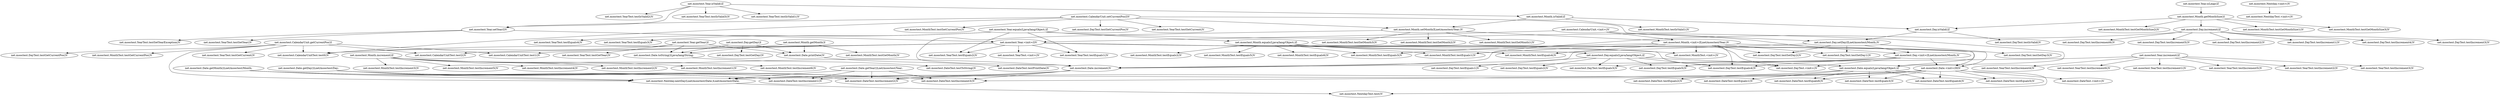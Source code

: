 digraph cmd_method {
	"net.mooctest.Date.equals(Ljava/lang/Object;)Z" -> "net.mooctest.DateTest.testEquals2()V";
	"net.mooctest.Nextday.nextDay(Lnet/mooctest/Date;)Lnet/mooctest/Date;" -> "net.mooctest.NextdayTest.test()V";
	"net.mooctest.Month.getMonthSize()I" -> "net.mooctest.Day.isValid()Z";
	"net.mooctest.Month.increment()Z" -> "net.mooctest.MonthTest.testIncrement2()V";
	"net.mooctest.Day.equals(Ljava/lang/Object;)Z" -> "net.mooctest.DayTest.testEquals1()V";
	"net.mooctest.Date.<init>(III)V" -> "net.mooctest.DateTest.testIncrement2()V";
	"net.mooctest.Day.increment()Z" -> "net.mooctest.DayTest.testIncrement3()V";
	"net.mooctest.Year.equals(Ljava/lang/Object;)Z" -> "net.mooctest.YearTest.testEquals2()V";
	"net.mooctest.Month.getMonthSize()I" -> "net.mooctest.MonthTest.testGetMonthSize1()V";
	"net.mooctest.Day.setDay(ILnet/mooctest/Month;)V" -> "net.mooctest.Date.increment()V";
	"net.mooctest.Date.increment()V" -> "net.mooctest.DateTest.testIncrement1()V";
	"net.mooctest.CalendarUnit.getCurrentPos()I" -> "net.mooctest.Nextday.nextDay(Lnet/mooctest/Date;)Lnet/mooctest/Date;";
	"net.mooctest.Date.<init>(III)V" -> "net.mooctest.DateTest.testEquals6()V";
	"net.mooctest.Day.<init>(ILnet/mooctest/Month;)V" -> "net.mooctest.Date.<init>(III)V";
	"net.mooctest.Month.<init>(ILnet/mooctest/Year;)V" -> "net.mooctest.MonthTest.testEquals1()V";
	"net.mooctest.Month.setMonth(ILnet/mooctest/Year;)V" -> "net.mooctest.MonthTest.testSetMonth3()V";
	"net.mooctest.Date.increment()V" -> "net.mooctest.DateTest.testIncrement2()V";
	"net.mooctest.Month.increment()Z" -> "net.mooctest.MonthTest.testIncrement1()V";
	"net.mooctest.Year.<init>(I)V" -> "net.mooctest.YearTest.<init>()V";
	"net.mooctest.Month.increment()Z" -> "net.mooctest.Date.increment()V";
	"net.mooctest.Day.<init>(ILnet/mooctest/Month;)V" -> "net.mooctest.DayTest.testEquals3()V";
	"net.mooctest.Month.isValid()Z" -> "net.mooctest.Month.setMonth(ILnet/mooctest/Year;)V";
	"net.mooctest.Month.<init>(ILnet/mooctest/Year;)V" -> "net.mooctest.DayTest.testEquals4()V";
	"net.mooctest.Year.getYear()I" -> "net.mooctest.Date.toString()Ljava/lang/String;";
	"net.mooctest.Year.increment()Z" -> "net.mooctest.YearTest.testIncrement5()V";
	"net.mooctest.Month.<init>(ILnet/mooctest/Year;)V" -> "net.mooctest.DayTest.testSetDay2()V";
	"net.mooctest.Year.equals(Ljava/lang/Object;)Z" -> "net.mooctest.Date.equals(Ljava/lang/Object;)Z";
	"net.mooctest.Year.setYear(I)V" -> "net.mooctest.Year.<init>(I)V";
	"net.mooctest.Date.equals(Ljava/lang/Object;)Z" -> "net.mooctest.DateTest.testEquals3()V";
	"net.mooctest.Year.increment()Z" -> "net.mooctest.YearTest.testIncrement2()V";
	"net.mooctest.Day.getDay()I" -> "net.mooctest.Date.toString()Ljava/lang/String;";
	"net.mooctest.Month.setMonth(ILnet/mooctest/Year;)V" -> "net.mooctest.MonthTest.testSetMonth2()V";
	"net.mooctest.CalendarUnit.getCurrentPos()I" -> "net.mooctest.CalendarUnitTest.test0()V";
	"net.mooctest.Month.increment()Z" -> "net.mooctest.MonthTest.testIncrement6()V";
	"net.mooctest.Day.isValid()Z" -> "net.mooctest.Day.setDay(ILnet/mooctest/Month;)V";
	"net.mooctest.Date.getMonth()Lnet/mooctest/Month;" -> "net.mooctest.DateTest.testIncrement2()V";
	"net.mooctest.Date.<init>(III)V" -> "net.mooctest.DateTest.testIncrement3()V";
	"net.mooctest.Year.getYear()I" -> "net.mooctest.YearTest.testGetYear()V";
	"net.mooctest.Month.increment()Z" -> "net.mooctest.MonthTest.testIncrement3()V";
	"net.mooctest.Year.getYear()I" -> "net.mooctest.CalendarUnitTest.test0()V";
	"net.mooctest.Day.increment()Z" -> "net.mooctest.DayTest.testIncrement6()V";
	"net.mooctest.Month.equals(Ljava/lang/Object;)Z" -> "net.mooctest.Day.equals(Ljava/lang/Object;)Z";
	"net.mooctest.Year.increment()Z" -> "net.mooctest.Date.increment()V";
	"net.mooctest.Date.getDay()Lnet/mooctest/Day;" -> "net.mooctest.DateTest.testIncrement1()V";
	"net.mooctest.Year.increment()Z" -> "net.mooctest.YearTest.testIncrement3()V";
	"net.mooctest.Day.increment()Z" -> "net.mooctest.DayTest.testIncrement5()V";
	"net.mooctest.Date.printDate()V" -> "net.mooctest.DateTest.testPrintDate()V";
	"net.mooctest.Month.<init>(ILnet/mooctest/Year;)V" -> "net.mooctest.MonthTest.testEquals4()V";
	"net.mooctest.CalendarUnit.setCurrentPos(I)V" -> "net.mooctest.Year.setYear(I)V";
	"net.mooctest.Month.equals(Ljava/lang/Object;)Z" -> "net.mooctest.MonthTest.testEquals6()V";
	"net.mooctest.Year.increment()Z" -> "net.mooctest.YearTest.testIncrement4()V";
	"net.mooctest.Day.isValid()Z" -> "net.mooctest.DayTest.testIsValid()V";
	"net.mooctest.Date.<init>(III)V" -> "net.mooctest.NextdayTest.test()V";
	"net.mooctest.CalendarUnit.setCurrentPos(I)V" -> "net.mooctest.Month.setMonth(ILnet/mooctest/Year;)V";
	"net.mooctest.CalendarUnit.setCurrentPos(I)V" -> "net.mooctest.YearTest.testSetCurrent()V";
	"net.mooctest.Year.<init>(I)V" -> "net.mooctest.Date.<init>(III)V";
	"net.mooctest.Date.getDay()Lnet/mooctest/Day;" -> "net.mooctest.Nextday.nextDay(Lnet/mooctest/Date;)Lnet/mooctest/Date;";
	"net.mooctest.Date.getMonth()Lnet/mooctest/Month;" -> "net.mooctest.DateTest.testIncrement3()V";
	"net.mooctest.Year.setYear(I)V" -> "net.mooctest.YearTest.testSetYearException()V";
	"net.mooctest.Day.setDay(ILnet/mooctest/Month;)V" -> "net.mooctest.Day.<init>(ILnet/mooctest/Month;)V";
	"net.mooctest.Date.equals(Ljava/lang/Object;)Z" -> "net.mooctest.DateTest.testEquals1()V";
	"net.mooctest.Day.equals(Ljava/lang/Object;)Z" -> "net.mooctest.DayTest.testEquals4()V";
	"net.mooctest.Day.increment()Z" -> "net.mooctest.DayTest.testIncrement2()V";
	"net.mooctest.CalendarUnit.setCurrentPos(I)V" -> "net.mooctest.CalendarUnitTest.test0()V";
	"net.mooctest.Date.increment()V" -> "net.mooctest.DateTest.testIncrement3()V";
	"net.mooctest.Date.<init>(III)V" -> "net.mooctest.DateTest.<init>()V";
	"net.mooctest.Date.getYear()Lnet/mooctest/Year;" -> "net.mooctest.Nextday.nextDay(Lnet/mooctest/Date;)Lnet/mooctest/Date;";
	"net.mooctest.Year.increment()Z" -> "net.mooctest.YearTest.testIncrement6()V";
	"net.mooctest.CalendarUnit.setCurrentPos(I)V" -> "net.mooctest.MonthTest.testSetCurrentPos()V";
	"net.mooctest.Month.getMonthSize()I" -> "net.mooctest.Day.increment()Z";
	"net.mooctest.Day.getDay()I" -> "net.mooctest.DayTest.testGetDay()V";
	"net.mooctest.Month.<init>(ILnet/mooctest/Year;)V" -> "net.mooctest.Date.<init>(III)V";
	"net.mooctest.Date.<init>(III)V" -> "net.mooctest.DateTest.testEquals4()V";
	"net.mooctest.CalendarUnit.getCurrentPos()I" -> "net.mooctest.CalendarUnitTest.test2()V";
	"net.mooctest.Day.getDay()I" -> "net.mooctest.Date.printDate()V";
	"net.mooctest.Month.getMonth()I" -> "net.mooctest.Date.printDate()V";
	"net.mooctest.CalendarUnit.getCurrentPos()I" -> "net.mooctest.YearTest.testGetCurrent()V";
	"net.mooctest.Day.equals(Ljava/lang/Object;)Z" -> "net.mooctest.DayTest.testEquals3()V";
	"net.mooctest.Year.<init>(I)V" -> "net.mooctest.CalendarUnitTest.test2()V";
	"net.mooctest.Year.<init>(I)V" -> "net.mooctest.YearTest.testEquals2()V";
	"net.mooctest.Year.increment()Z" -> "net.mooctest.YearTest.testIncrement1()V";
	"net.mooctest.CalendarUnit.<init>()V" -> "net.mooctest.Month.<init>(ILnet/mooctest/Year;)V";
	"net.mooctest.Month.<init>(ILnet/mooctest/Year;)V" -> "net.mooctest.DayTest.testSetDay1()V";
	"net.mooctest.Year.isValid()Z" -> "net.mooctest.Month.isValid()Z";
	"net.mooctest.CalendarUnit.getCurrentPos()I" -> "net.mooctest.DayTest.testGetCurrentPos()V";
	"net.mooctest.Year.isValid()Z" -> "net.mooctest.Year.setYear(I)V";
	"net.mooctest.Day.setDay(ILnet/mooctest/Month;)V" -> "net.mooctest.DayTest.testSetDay3()V";
	"net.mooctest.Month.setMonth(ILnet/mooctest/Year;)V" -> "net.mooctest.Month.<init>(ILnet/mooctest/Year;)V";
	"net.mooctest.Date.equals(Ljava/lang/Object;)Z" -> "net.mooctest.DateTest.testEquals5()V";
	"net.mooctest.Year.equals(Ljava/lang/Object;)Z" -> "net.mooctest.YearTest.testEquals3()V";
	"net.mooctest.Month.<init>(ILnet/mooctest/Year;)V" -> "net.mooctest.MonthTest.testEquals3()V";
	"net.mooctest.Year.isValid()Z" -> "net.mooctest.YearTest.testIsValid2()V";
	"net.mooctest.Month.equals(Ljava/lang/Object;)Z" -> "net.mooctest.Date.equals(Ljava/lang/Object;)Z";
	"net.mooctest.Day.setDay(ILnet/mooctest/Month;)V" -> "net.mooctest.DayTest.testSetDay1()V";
	"net.mooctest.Date.<init>(III)V" -> "net.mooctest.DateTest.testEquals5()V";
	"net.mooctest.Month.getMonthSize()I" -> "net.mooctest.MonthTest.testGetMonthSize3()V";
	"net.mooctest.CalendarUnit.<init>()V" -> "net.mooctest.Year.<init>(I)V";
	"net.mooctest.Year.equals(Ljava/lang/Object;)Z" -> "net.mooctest.Month.equals(Ljava/lang/Object;)Z";
	"net.mooctest.Year.<init>(I)V" -> "net.mooctest.CalendarUnitTest.test0()V";
	"net.mooctest.Month.getMonthSize()I" -> "net.mooctest.MonthTest.testGetMonthSize2()V";
	"net.mooctest.Date.getYear()Lnet/mooctest/Year;" -> "net.mooctest.DateTest.testIncrement1()V";
	"net.mooctest.Year.isValid()Z" -> "net.mooctest.YearTest.testIsValid3()V";
	"net.mooctest.CalendarUnit.setCurrentPos(I)V" -> "net.mooctest.DayTest.testSetCurrentPos()V";
	"net.mooctest.Day.equals(Ljava/lang/Object;)Z" -> "net.mooctest.DayTest.testEquals5()V";
	"net.mooctest.Month.isValid()Z" -> "net.mooctest.MonthTest.testIsValid1()V";
	"net.mooctest.Year.<init>(I)V" -> "net.mooctest.YearTest.testEquals1()V";
	"net.mooctest.Date.getMonth()Lnet/mooctest/Month;" -> "net.mooctest.Nextday.nextDay(Lnet/mooctest/Date;)Lnet/mooctest/Date;";
	"net.mooctest.Year.getYear()I" -> "net.mooctest.Date.printDate()V";
	"net.mooctest.CalendarUnit.setCurrentPos(I)V" -> "net.mooctest.Day.setDay(ILnet/mooctest/Month;)V";
	"net.mooctest.Day.<init>(ILnet/mooctest/Month;)V" -> "net.mooctest.DayTest.<init>()V";
	"net.mooctest.Day.<init>(ILnet/mooctest/Month;)V" -> "net.mooctest.DayTest.testEquals4()V";
	"net.mooctest.Nextday.<init>()V" -> "net.mooctest.NextdayTest.<init>()V";
	"net.mooctest.Month.setMonth(ILnet/mooctest/Year;)V" -> "net.mooctest.MonthTest.testSetMonth1()V";
	"net.mooctest.Year.<init>(I)V" -> "net.mooctest.MonthTest.<init>()V";
	"net.mooctest.Date.getYear()Lnet/mooctest/Year;" -> "net.mooctest.DateTest.testIncrement3()V";
	"net.mooctest.Year.<init>(I)V" -> "net.mooctest.CalendarUnitTest.test1()V";
	"net.mooctest.CalendarUnit.getCurrentPos()I" -> "net.mooctest.CalendarUnitTest.test1()V";
	"net.mooctest.Year.equals(Ljava/lang/Object;)Z" -> "net.mooctest.YearTest.testEquals1()V";
	"net.mooctest.Month.setMonth(ILnet/mooctest/Year;)V" -> "net.mooctest.Date.increment()V";
	"net.mooctest.Day.increment()Z" -> "net.mooctest.DayTest.testIncrement1()V";
	"net.mooctest.Month.increment()Z" -> "net.mooctest.MonthTest.testIncrement5()V";
	"net.mooctest.Day.equals(Ljava/lang/Object;)Z" -> "net.mooctest.Date.equals(Ljava/lang/Object;)Z";
	"net.mooctest.Month.equals(Ljava/lang/Object;)Z" -> "net.mooctest.MonthTest.testEquals4()V";
	"net.mooctest.Date.getYear()Lnet/mooctest/Year;" -> "net.mooctest.DateTest.testIncrement2()V";
	"net.mooctest.Day.increment()Z" -> "net.mooctest.Date.increment()V";
	"net.mooctest.Year.isLeap()Z" -> "net.mooctest.Month.getMonthSize()I";
	"net.mooctest.Date.<init>(III)V" -> "net.mooctest.DateTest.testEquals3()V";
	"net.mooctest.Date.getDay()Lnet/mooctest/Day;" -> "net.mooctest.DateTest.testIncrement2()V";
	"net.mooctest.Month.getMonth()I" -> "net.mooctest.MonthTest.testGetMonth()V";
	"net.mooctest.Month.equals(Ljava/lang/Object;)Z" -> "net.mooctest.MonthTest.testEquals1()V";
	"net.mooctest.Month.equals(Ljava/lang/Object;)Z" -> "net.mooctest.MonthTest.testEquals2()V";
	"net.mooctest.CalendarUnit.getCurrentPos()I" -> "net.mooctest.MonthTest.testGetCurrentPos()V";
	"net.mooctest.Month.<init>(ILnet/mooctest/Year;)V" -> "net.mooctest.DayTest.<init>()V";
	"net.mooctest.Year.<init>(I)V" -> "net.mooctest.DayTest.<init>()V";
	"net.mooctest.Date.toString()Ljava/lang/String;" -> "net.mooctest.DateTest.testToString()V";
	"net.mooctest.Year.setYear(I)V" -> "net.mooctest.YearTest.testSetYear()V";
	"net.mooctest.Day.<init>(ILnet/mooctest/Month;)V" -> "net.mooctest.DayTest.testEquals5()V";
	"net.mooctest.Date.getMonth()Lnet/mooctest/Month;" -> "net.mooctest.DateTest.testIncrement1()V";
	"net.mooctest.Date.<init>(III)V" -> "net.mooctest.Nextday.nextDay(Lnet/mooctest/Date;)Lnet/mooctest/Date;";
	"net.mooctest.Day.equals(Ljava/lang/Object;)Z" -> "net.mooctest.DayTest.testEquals2()V";
	"net.mooctest.Date.getDay()Lnet/mooctest/Day;" -> "net.mooctest.DateTest.testIncrement3()V";
	"net.mooctest.Month.isValid()Z" -> "net.mooctest.Day.isValid()Z";
	"net.mooctest.Month.<init>(ILnet/mooctest/Year;)V" -> "net.mooctest.MonthTest.<init>()V";
	"net.mooctest.Date.equals(Ljava/lang/Object;)Z" -> "net.mooctest.DateTest.testEquals4()V";
	"net.mooctest.Month.equals(Ljava/lang/Object;)Z" -> "net.mooctest.MonthTest.testEquals3()V";
	"net.mooctest.Year.isValid()Z" -> "net.mooctest.YearTest.testIsValid1()V";
	"net.mooctest.Year.equals(Ljava/lang/Object;)Z" -> "net.mooctest.YearTest.testEquals4()V";
	"net.mooctest.Date.equals(Ljava/lang/Object;)Z" -> "net.mooctest.DateTest.testEquals6()V";
	"net.mooctest.Date.increment()V" -> "net.mooctest.Nextday.nextDay(Lnet/mooctest/Date;)Lnet/mooctest/Date;";
	"net.mooctest.Month.increment()Z" -> "net.mooctest.MonthTest.testIncrement4()V";
	"net.mooctest.Month.getMonth()I" -> "net.mooctest.Date.toString()Ljava/lang/String;";
	"net.mooctest.CalendarUnit.<init>()V" -> "net.mooctest.Day.<init>(ILnet/mooctest/Month;)V";
	"net.mooctest.Day.setDay(ILnet/mooctest/Month;)V" -> "net.mooctest.DayTest.testSetDay2()V";
	"net.mooctest.Day.increment()Z" -> "net.mooctest.DayTest.testIncrement4()V";
	"net.mooctest.Month.equals(Ljava/lang/Object;)Z" -> "net.mooctest.MonthTest.testEquals5()V";
}